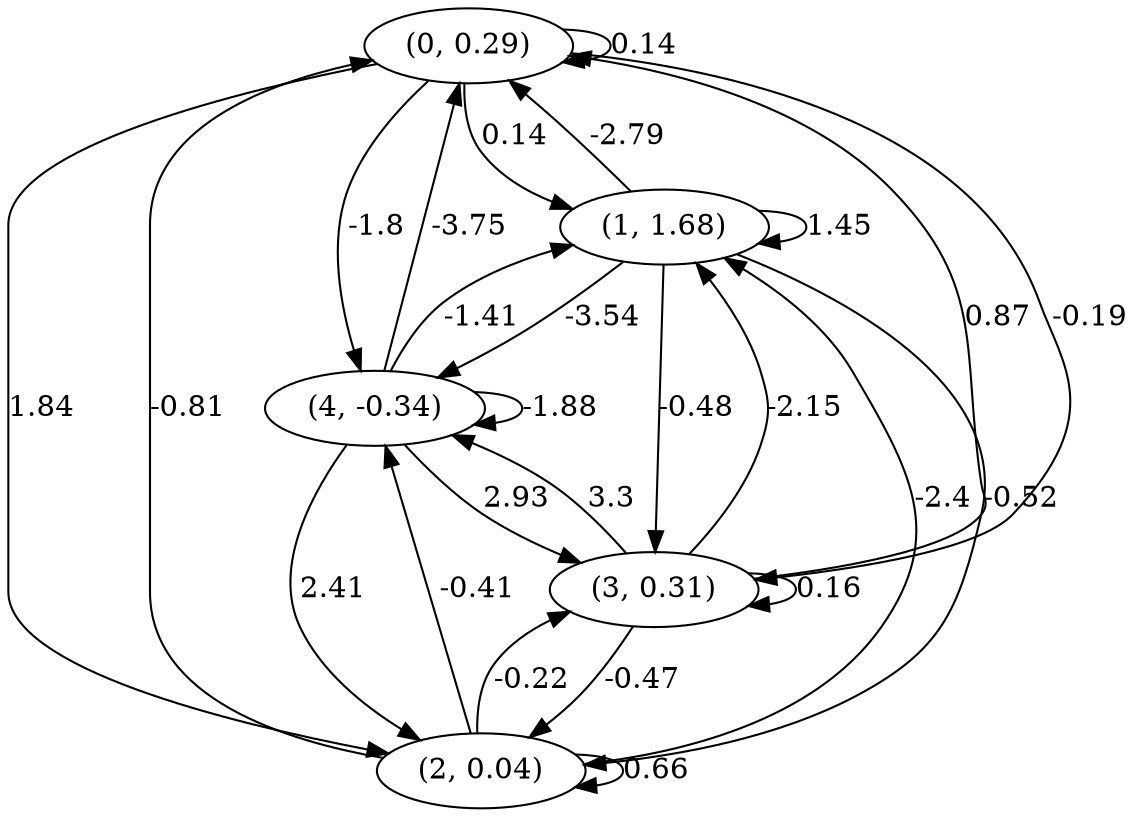 digraph {
    0 [ label = "(0, 0.29)" ]
    1 [ label = "(1, 1.68)" ]
    2 [ label = "(2, 0.04)" ]
    3 [ label = "(3, 0.31)" ]
    4 [ label = "(4, -0.34)" ]
    0 -> 0 [ label = "0.14" ]
    1 -> 1 [ label = "1.45" ]
    2 -> 2 [ label = "0.66" ]
    3 -> 3 [ label = "0.16" ]
    4 -> 4 [ label = "-1.88" ]
    1 -> 0 [ label = "-2.79" ]
    2 -> 0 [ label = "-0.81" ]
    3 -> 0 [ label = "0.87" ]
    4 -> 0 [ label = "-3.75" ]
    0 -> 1 [ label = "0.14" ]
    2 -> 1 [ label = "-2.4" ]
    3 -> 1 [ label = "-2.15" ]
    4 -> 1 [ label = "-1.41" ]
    0 -> 2 [ label = "1.84" ]
    1 -> 2 [ label = "-0.52" ]
    3 -> 2 [ label = "-0.47" ]
    4 -> 2 [ label = "2.41" ]
    0 -> 3 [ label = "-0.19" ]
    1 -> 3 [ label = "-0.48" ]
    2 -> 3 [ label = "-0.22" ]
    4 -> 3 [ label = "2.93" ]
    0 -> 4 [ label = "-1.8" ]
    1 -> 4 [ label = "-3.54" ]
    2 -> 4 [ label = "-0.41" ]
    3 -> 4 [ label = "3.3" ]
}

